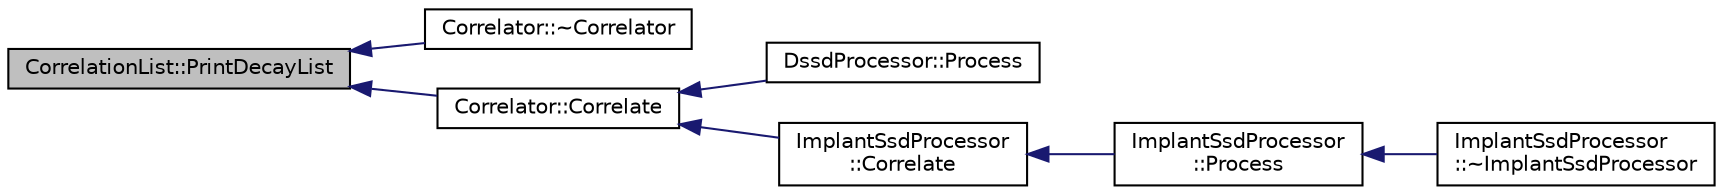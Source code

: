 digraph "CorrelationList::PrintDecayList"
{
  edge [fontname="Helvetica",fontsize="10",labelfontname="Helvetica",labelfontsize="10"];
  node [fontname="Helvetica",fontsize="10",shape=record];
  rankdir="LR";
  Node1 [label="CorrelationList::PrintDecayList",height=0.2,width=0.4,color="black", fillcolor="grey75", style="filled", fontcolor="black"];
  Node1 -> Node2 [dir="back",color="midnightblue",fontsize="10",style="solid",fontname="Helvetica"];
  Node2 [label="Correlator::~Correlator",height=0.2,width=0.4,color="black", fillcolor="white", style="filled",URL="$df/d86/class_correlator.html#a48307431ca91b41319c6b68c6684634d"];
  Node1 -> Node3 [dir="back",color="midnightblue",fontsize="10",style="solid",fontname="Helvetica"];
  Node3 [label="Correlator::Correlate",height=0.2,width=0.4,color="black", fillcolor="white", style="filled",URL="$df/d86/class_correlator.html#a24bd6e7418fd89b55da9d0d4e6f0ac42"];
  Node3 -> Node4 [dir="back",color="midnightblue",fontsize="10",style="solid",fontname="Helvetica"];
  Node4 [label="DssdProcessor::Process",height=0.2,width=0.4,color="black", fillcolor="white", style="filled",URL="$d4/d67/class_dssd_processor.html#a0e32fc233a84ef03dc994b83899e1388"];
  Node3 -> Node5 [dir="back",color="midnightblue",fontsize="10",style="solid",fontname="Helvetica"];
  Node5 [label="ImplantSsdProcessor\l::Correlate",height=0.2,width=0.4,color="black", fillcolor="white", style="filled",URL="$df/df5/class_implant_ssd_processor.html#aa058ca6ee5475b4bf6426b1c69ef9c79"];
  Node5 -> Node6 [dir="back",color="midnightblue",fontsize="10",style="solid",fontname="Helvetica"];
  Node6 [label="ImplantSsdProcessor\l::Process",height=0.2,width=0.4,color="black", fillcolor="white", style="filled",URL="$df/df5/class_implant_ssd_processor.html#a4633fc3b34a8e8915713dd8e1ba5666a"];
  Node6 -> Node7 [dir="back",color="midnightblue",fontsize="10",style="solid",fontname="Helvetica"];
  Node7 [label="ImplantSsdProcessor\l::~ImplantSsdProcessor",height=0.2,width=0.4,color="black", fillcolor="white", style="filled",URL="$df/df5/class_implant_ssd_processor.html#a057e44029967a209fc626811e2ba4412"];
}
